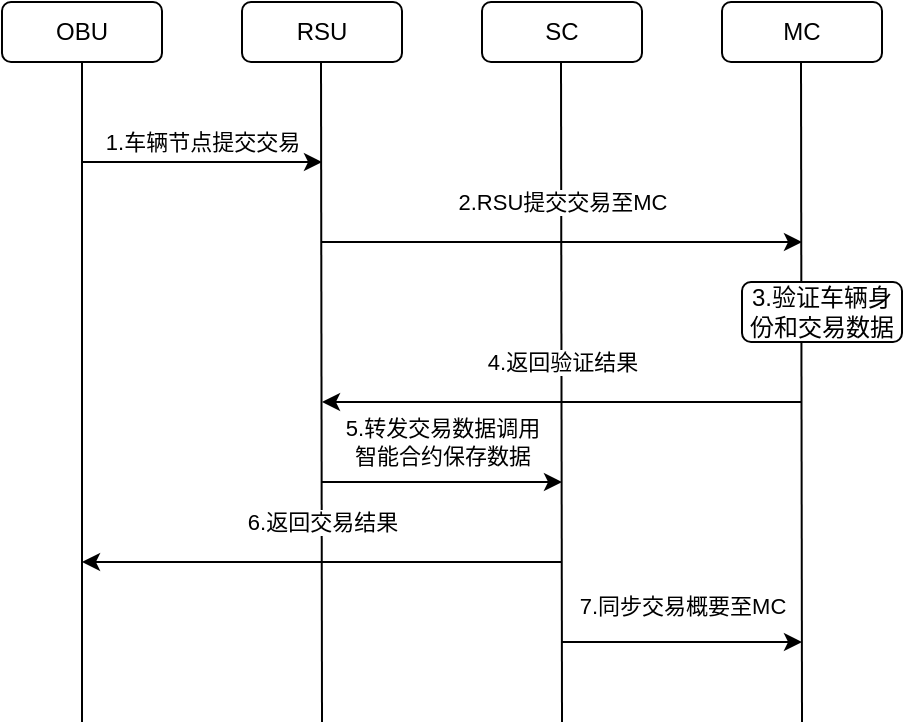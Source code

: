 <mxfile version="20.8.13" type="github">
  <diagram id="-KhWxun8ObMhiOvJqzjZ" name="第 1 页">
    <mxGraphModel dx="1434" dy="756" grid="1" gridSize="10" guides="1" tooltips="1" connect="1" arrows="1" fold="1" page="1" pageScale="1" pageWidth="827" pageHeight="1169" math="0" shadow="0">
      <root>
        <mxCell id="0" />
        <mxCell id="1" parent="0" />
        <mxCell id="u-hLE3L-y5ioJGdZaA26-1" value="OBU" style="rounded=1;whiteSpace=wrap;html=1;" parent="1" vertex="1">
          <mxGeometry x="80" y="80" width="80" height="30" as="geometry" />
        </mxCell>
        <mxCell id="u-hLE3L-y5ioJGdZaA26-3" value="RSU" style="rounded=1;whiteSpace=wrap;html=1;" parent="1" vertex="1">
          <mxGeometry x="200" y="80" width="80" height="30" as="geometry" />
        </mxCell>
        <mxCell id="u-hLE3L-y5ioJGdZaA26-4" value="SC" style="rounded=1;whiteSpace=wrap;html=1;" parent="1" vertex="1">
          <mxGeometry x="320" y="80" width="80" height="30" as="geometry" />
        </mxCell>
        <mxCell id="u-hLE3L-y5ioJGdZaA26-5" value="MC" style="rounded=1;whiteSpace=wrap;html=1;" parent="1" vertex="1">
          <mxGeometry x="440" y="80" width="80" height="30" as="geometry" />
        </mxCell>
        <mxCell id="u-hLE3L-y5ioJGdZaA26-6" value="" style="endArrow=none;html=1;rounded=0;entryX=0.5;entryY=1;entryDx=0;entryDy=0;" parent="1" target="u-hLE3L-y5ioJGdZaA26-1" edge="1">
          <mxGeometry width="50" height="50" relative="1" as="geometry">
            <mxPoint x="120" y="440" as="sourcePoint" />
            <mxPoint x="440" y="360" as="targetPoint" />
          </mxGeometry>
        </mxCell>
        <mxCell id="u-hLE3L-y5ioJGdZaA26-7" value="" style="endArrow=none;html=1;rounded=0;entryX=0.5;entryY=1;entryDx=0;entryDy=0;" parent="1" edge="1">
          <mxGeometry width="50" height="50" relative="1" as="geometry">
            <mxPoint x="240" y="440" as="sourcePoint" />
            <mxPoint x="239.5" y="110" as="targetPoint" />
          </mxGeometry>
        </mxCell>
        <mxCell id="u-hLE3L-y5ioJGdZaA26-8" value="" style="endArrow=none;html=1;rounded=0;entryX=0.5;entryY=1;entryDx=0;entryDy=0;" parent="1" edge="1">
          <mxGeometry width="50" height="50" relative="1" as="geometry">
            <mxPoint x="360" y="440" as="sourcePoint" />
            <mxPoint x="359.5" y="110" as="targetPoint" />
          </mxGeometry>
        </mxCell>
        <mxCell id="u-hLE3L-y5ioJGdZaA26-9" value="" style="endArrow=none;html=1;rounded=0;entryX=0.5;entryY=1;entryDx=0;entryDy=0;" parent="1" edge="1">
          <mxGeometry width="50" height="50" relative="1" as="geometry">
            <mxPoint x="480" y="440" as="sourcePoint" />
            <mxPoint x="479.5" y="110" as="targetPoint" />
          </mxGeometry>
        </mxCell>
        <mxCell id="u-hLE3L-y5ioJGdZaA26-10" value="" style="endArrow=classic;html=1;rounded=0;" parent="1" edge="1">
          <mxGeometry width="50" height="50" relative="1" as="geometry">
            <mxPoint x="120" y="160" as="sourcePoint" />
            <mxPoint x="240" y="160" as="targetPoint" />
          </mxGeometry>
        </mxCell>
        <mxCell id="u-hLE3L-y5ioJGdZaA26-12" value="1.车辆节点提交交易" style="edgeLabel;html=1;align=center;verticalAlign=middle;resizable=0;points=[];" parent="u-hLE3L-y5ioJGdZaA26-10" vertex="1" connectable="0">
          <mxGeometry x="0.467" y="-1" relative="1" as="geometry">
            <mxPoint x="-28" y="-11" as="offset" />
          </mxGeometry>
        </mxCell>
        <mxCell id="u-hLE3L-y5ioJGdZaA26-13" value="3.验证车辆身份和交易数据" style="rounded=1;whiteSpace=wrap;html=1;" parent="1" vertex="1">
          <mxGeometry x="450" y="220" width="80" height="30" as="geometry" />
        </mxCell>
        <mxCell id="u-hLE3L-y5ioJGdZaA26-14" value="" style="endArrow=classic;html=1;rounded=0;" parent="1" edge="1">
          <mxGeometry width="50" height="50" relative="1" as="geometry">
            <mxPoint x="240" y="200" as="sourcePoint" />
            <mxPoint x="480" y="200" as="targetPoint" />
          </mxGeometry>
        </mxCell>
        <mxCell id="u-hLE3L-y5ioJGdZaA26-15" value="2.RSU提交交易至MC" style="edgeLabel;html=1;align=center;verticalAlign=middle;resizable=0;points=[];" parent="u-hLE3L-y5ioJGdZaA26-14" vertex="1" connectable="0">
          <mxGeometry x="0.467" y="-1" relative="1" as="geometry">
            <mxPoint x="-56" y="-21" as="offset" />
          </mxGeometry>
        </mxCell>
        <mxCell id="u-hLE3L-y5ioJGdZaA26-21" value="" style="endArrow=classic;html=1;rounded=0;" parent="1" edge="1">
          <mxGeometry width="50" height="50" relative="1" as="geometry">
            <mxPoint x="480" y="280" as="sourcePoint" />
            <mxPoint x="240" y="280" as="targetPoint" />
          </mxGeometry>
        </mxCell>
        <mxCell id="u-hLE3L-y5ioJGdZaA26-22" value="4.返回验证结果" style="edgeLabel;html=1;align=center;verticalAlign=middle;resizable=0;points=[];" parent="u-hLE3L-y5ioJGdZaA26-21" vertex="1" connectable="0">
          <mxGeometry x="0.467" y="-1" relative="1" as="geometry">
            <mxPoint x="56" y="-19" as="offset" />
          </mxGeometry>
        </mxCell>
        <mxCell id="u-hLE3L-y5ioJGdZaA26-23" value="" style="endArrow=classic;html=1;rounded=0;" parent="1" edge="1">
          <mxGeometry width="50" height="50" relative="1" as="geometry">
            <mxPoint x="360" y="360" as="sourcePoint" />
            <mxPoint x="120" y="360" as="targetPoint" />
          </mxGeometry>
        </mxCell>
        <mxCell id="u-hLE3L-y5ioJGdZaA26-24" value="6.返回交易结果" style="edgeLabel;html=1;align=center;verticalAlign=middle;resizable=0;points=[];" parent="u-hLE3L-y5ioJGdZaA26-23" vertex="1" connectable="0">
          <mxGeometry x="0.467" y="-1" relative="1" as="geometry">
            <mxPoint x="56" y="-19" as="offset" />
          </mxGeometry>
        </mxCell>
        <mxCell id="0mVK_wUSeeb_6t9G6ki4-1" value="" style="endArrow=classic;html=1;rounded=0;" edge="1" parent="1">
          <mxGeometry width="50" height="50" relative="1" as="geometry">
            <mxPoint x="240" y="320" as="sourcePoint" />
            <mxPoint x="360" y="320" as="targetPoint" />
          </mxGeometry>
        </mxCell>
        <mxCell id="0mVK_wUSeeb_6t9G6ki4-2" value="5.转发交易数据调用&lt;br&gt;智能合约保存数据" style="edgeLabel;html=1;align=center;verticalAlign=middle;resizable=0;points=[];" vertex="1" connectable="0" parent="0mVK_wUSeeb_6t9G6ki4-1">
          <mxGeometry x="0.467" y="-1" relative="1" as="geometry">
            <mxPoint x="-28" y="-21" as="offset" />
          </mxGeometry>
        </mxCell>
        <mxCell id="0mVK_wUSeeb_6t9G6ki4-3" value="" style="endArrow=classic;html=1;rounded=0;" edge="1" parent="1">
          <mxGeometry width="50" height="50" relative="1" as="geometry">
            <mxPoint x="360" y="400" as="sourcePoint" />
            <mxPoint x="480" y="400" as="targetPoint" />
          </mxGeometry>
        </mxCell>
        <mxCell id="0mVK_wUSeeb_6t9G6ki4-4" value="7.同步交易概要至MC" style="edgeLabel;html=1;align=center;verticalAlign=middle;resizable=0;points=[];" vertex="1" connectable="0" parent="0mVK_wUSeeb_6t9G6ki4-3">
          <mxGeometry x="0.467" y="-1" relative="1" as="geometry">
            <mxPoint x="-28" y="-19" as="offset" />
          </mxGeometry>
        </mxCell>
      </root>
    </mxGraphModel>
  </diagram>
</mxfile>
